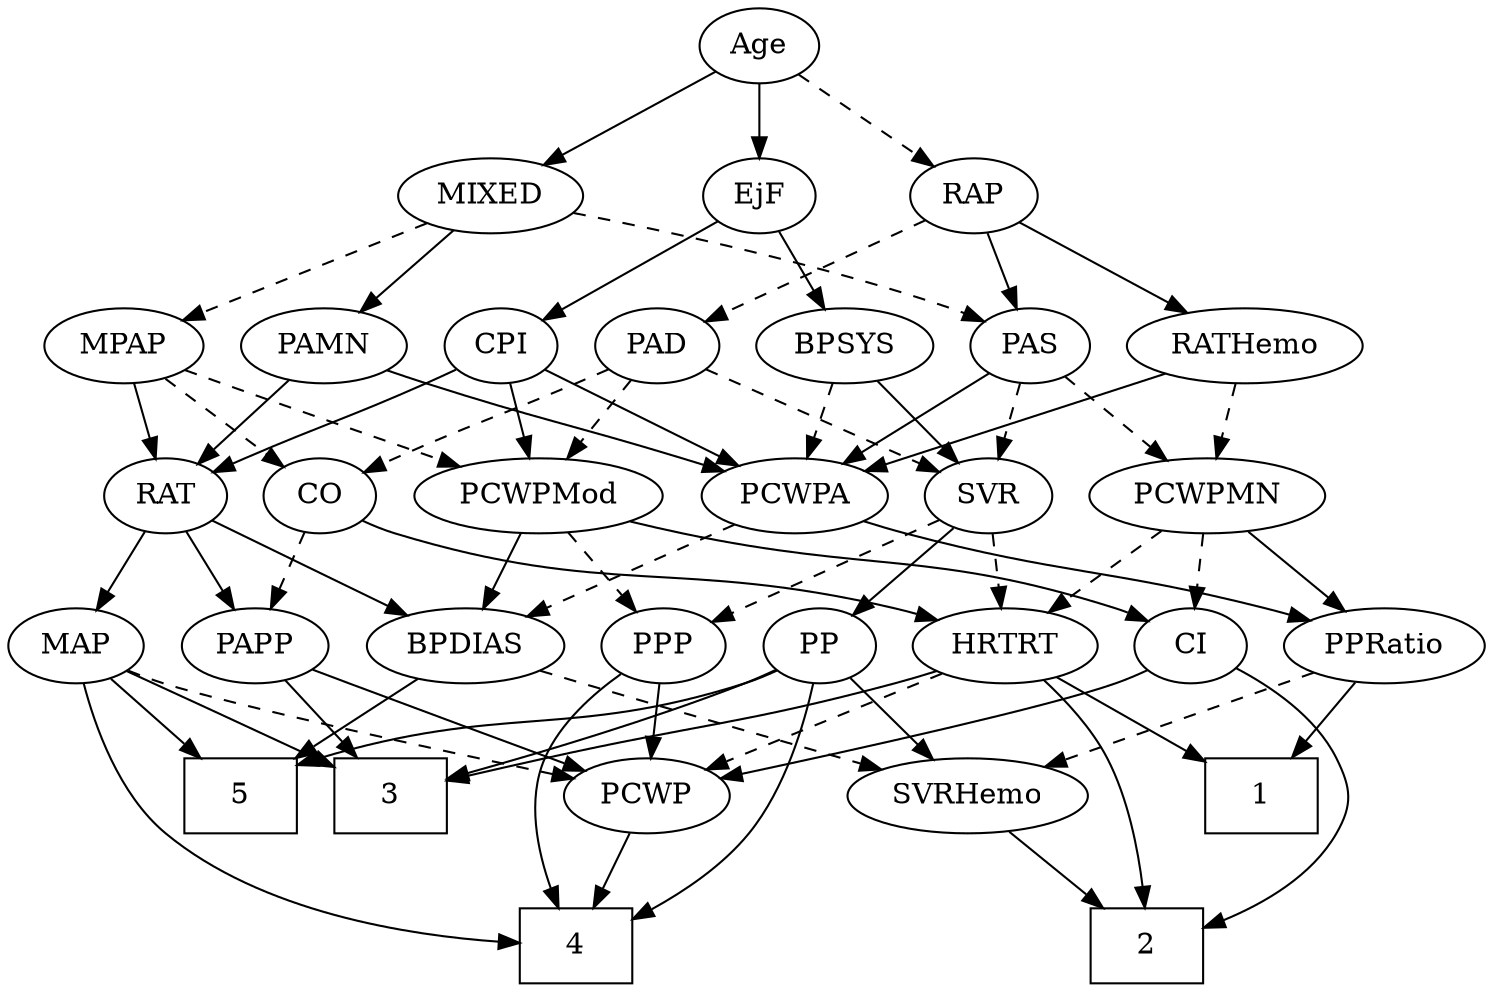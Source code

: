 strict digraph {
	graph [bb="0,0,656.19,468"];
	node [label="\N"];
	1	[height=0.5,
		pos="559.55,90",
		shape=box,
		width=0.75];
	2	[height=0.5,
		pos="504.55,18",
		shape=box,
		width=0.75];
	3	[height=0.5,
		pos="167.55,90",
		shape=box,
		width=0.75];
	4	[height=0.5,
		pos="254.55,18",
		shape=box,
		width=0.75];
	5	[height=0.5,
		pos="95.547,90",
		shape=box,
		width=0.75];
	Age	[height=0.5,
		pos="340.55,450",
		width=0.75];
	EjF	[height=0.5,
		pos="340.55,378",
		width=0.75];
	Age -> EjF	[pos="e,340.55,396.1 340.55,431.7 340.55,423.98 340.55,414.71 340.55,406.11",
		style=solid];
	RAP	[height=0.5,
		pos="437.55,378",
		width=0.77632];
	Age -> RAP	[pos="e,419.54,391.99 358.34,436.16 373.15,425.47 394.45,410.1 411.23,397.99",
		style=dashed];
	MIXED	[height=0.5,
		pos="217.55,378",
		width=1.1193];
	Age -> MIXED	[pos="e,241.37,392.56 320.51,437.6 301.49,426.77 272.55,410.3 250.19,397.58",
		style=solid];
	BPSYS	[height=0.5,
		pos="379.55,306",
		width=1.0471];
	EjF -> BPSYS	[pos="e,370.28,323.63 349.59,360.76 354.25,352.4 360.04,342.02 365.28,332.61",
		style=solid];
	CPI	[height=0.5,
		pos="221.55,306",
		width=0.75];
	EjF -> CPI	[pos="e,241.23,318.58 320.9,365.44 301.6,354.09 271.97,336.66 250.08,323.78",
		style=solid];
	PAD	[height=0.5,
		pos="295.55,306",
		width=0.79437];
	RAP -> PAD	[pos="e,317.32,317.73 415.98,366.37 392.11,354.6 353.43,335.53 326.36,322.19",
		style=dashed];
	PAS	[height=0.5,
		pos="462.55,306",
		width=0.75];
	RAP -> PAS	[pos="e,456.55,323.79 443.6,360.05 446.45,352.06 449.93,342.33 453.12,333.4",
		style=solid];
	RATHemo	[height=0.5,
		pos="556.55,306",
		width=1.3721];
	RAP -> RATHemo	[pos="e,531.6,321.68 457.47,365.28 475.3,354.79 501.81,339.2 522.92,326.78",
		style=solid];
	MPAP	[height=0.5,
		pos="51.547,306",
		width=0.97491];
	MIXED -> MPAP	[pos="e,77.798,318.07 189.01,364.97 160.82,353.08 117.63,334.87 87.195,322.03",
		style=dashed];
	MIXED -> PAS	[pos="e,441.51,317.76 254.05,369.98 296.27,361.34 367.54,345.19 426.55,324 428.4,323.33 430.29,322.61 432.18,321.84",
		style=dashed];
	PAMN	[height=0.5,
		pos="140.55,306",
		width=1.011];
	MIXED -> PAMN	[pos="e,157.32,322.25 200.46,361.46 190.02,351.97 176.5,339.68 164.95,329.18",
		style=solid];
	CO	[height=0.5,
		pos="143.55,234",
		width=0.75];
	MPAP -> CO	[pos="e,126.37,248.07 70.61,290.5 84.337,280.05 103.01,265.85 118.02,254.42",
		style=dashed];
	RAT	[height=0.5,
		pos="71.547,234",
		width=0.75827];
	MPAP -> RAT	[pos="e,66.75,251.79 56.389,288.05 58.649,280.14 61.393,270.54 63.922,261.69",
		style=solid];
	PCWPMod	[height=0.5,
		pos="240.55,234",
		width=1.4443];
	MPAP -> PCWPMod	[pos="e,205.91,247.46 78.979,294.31 84.46,292.2 90.181,290.02 95.547,288 129.21,275.35 167.42,261.4 196.16,250.99",
		style=dashed];
	SVR	[height=0.5,
		pos="440.55,234",
		width=0.77632];
	BPSYS -> SVR	[pos="e,427.18,250.34 393.39,289.12 401.38,279.95 411.56,268.26 420.43,258.09",
		style=solid];
	PCWPA	[height=0.5,
		pos="352.55,234",
		width=1.1555];
	BPSYS -> PCWPA	[pos="e,359.02,251.79 373.01,288.05 369.93,280.06 366.17,270.33 362.73,261.4",
		style=dashed];
	PAD -> CO	[pos="e,164.85,245.11 272.84,294.73 249.42,284.11 211.88,267.02 179.55,252 177.76,251.17 175.93,250.31 174.08,249.45",
		style=dashed];
	PAD -> SVR	[pos="e,418.79,245.5 317.57,294.37 342.09,282.53 381.9,263.31 409.56,249.96",
		style=dashed];
	PAD -> PCWPMod	[pos="e,253.49,251.47 283.34,289.46 276.42,280.65 267.6,269.43 259.77,259.46",
		style=dashed];
	PAPP	[height=0.5,
		pos="110.55,162",
		width=0.88464];
	CO -> PAPP	[pos="e,118.31,179.47 135.73,216.41 131.82,208.13 127.01,197.92 122.65,188.66",
		style=dashed];
	HRTRT	[height=0.5,
		pos="446.55,162",
		width=1.1013];
	CO -> HRTRT	[pos="e,416.99,174.16 164.09,222.1 169.05,219.81 174.4,217.61 179.55,216 273.29,186.75 302.37,204.18 397.55,180 400.73,179.19 404.01,178.27 \
407.28,177.28",
		style=solid];
	PAS -> SVR	[pos="e,445.82,251.79 457.22,288.05 454.71,280.06 451.65,270.33 448.84,261.4",
		style=dashed];
	PAS -> PCWPA	[pos="e,374.9,249.22 443.39,292.81 426.84,282.28 402.63,266.87 383.36,254.61",
		style=solid];
	PCWPMN	[height=0.5,
		pos="536.55,234",
		width=1.3902];
	PAS -> PCWPMN	[pos="e,519.52,251.1 477.52,290.83 487.4,281.49 500.58,269.02 511.98,258.24",
		style=dashed];
	PAMN -> RAT	[pos="e,85.876,249.54 125.23,289.46 115.78,279.87 103.5,267.42 93.074,256.84",
		style=solid];
	PAMN -> PCWPA	[pos="e,320.75,245.71 168.54,294.13 174.15,292.03 180.02,289.9 185.55,288 236.6,270.45 250.16,268.54 301.55,252 304.66,251 307.87,249.95 \
311.1,248.9",
		style=solid];
	RATHemo -> PCWPA	[pos="e,384.3,245.89 521.94,293.13 486.57,280.99 431.62,262.13 393.95,249.21",
		style=solid];
	RATHemo -> PCWPMN	[pos="e,541.48,252.28 551.71,288.05 549.48,280.26 546.78,270.82 544.28,262.08",
		style=dashed];
	CPI -> RAT	[pos="e,93.235,245.28 200.24,294.9 195.41,292.62 190.31,290.22 185.55,288 150.95,271.85 142.14,268.15 107.55,252 105.95,251.26 104.32,\
250.49 102.67,249.72",
		style=solid];
	CPI -> PCWPMod	[pos="e,235.86,252.28 226.15,288.05 228.26,280.26 230.82,270.82 233.2,262.08",
		style=solid];
	CPI -> PCWPA	[pos="e,327.29,248.5 242.02,294.06 262.43,283.15 294.17,266.19 318.41,253.24",
		style=solid];
	BPDIAS	[height=0.5,
		pos="202.55,162",
		width=1.1735];
	RAT -> BPDIAS	[pos="e,177.29,176.5 92.016,222.06 112.43,211.15 144.17,194.19 168.41,181.24",
		style=solid];
	MAP	[height=0.5,
		pos="30.547,162",
		width=0.84854];
	RAT -> MAP	[pos="e,40.005,179.15 62.038,216.76 57.019,208.19 50.751,197.49 45.132,187.9",
		style=solid];
	RAT -> PAPP	[pos="e,101.28,179.63 80.593,216.76 85.251,208.4 91.038,198.02 96.281,188.61",
		style=solid];
	PP	[height=0.5,
		pos="361.55,162",
		width=0.75];
	SVR -> PP	[pos="e,377.24,176.91 424.56,218.83 413.14,208.71 397.58,194.93 384.79,183.59",
		style=solid];
	PPP	[height=0.5,
		pos="289.55,162",
		width=0.75];
	SVR -> PPP	[pos="e,310.85,173.1 418.53,222.88 390.32,209.91 342.98,188.13 325.55,180 323.76,179.17 321.93,178.31 320.08,177.44",
		style=dashed];
	SVR -> HRTRT	[pos="e,445.08,180.1 442.03,215.7 442.69,207.98 443.49,198.71 444.22,190.11",
		style=dashed];
	PCWPMod -> BPDIAS	[pos="e,211.66,179.79 231.35,216.05 226.91,207.89 221.5,197.91 216.57,188.82",
		style=solid];
	PCWPMod -> PPP	[pos="e,278.69,178.51 252.16,216.41 258.31,207.62 265.98,196.66 272.77,186.96",
		style=dashed];
	CI	[height=0.5,
		pos="531.55,162",
		width=0.75];
	PCWPMod -> CI	[pos="e,510.98,173.82 278.81,221.78 286.32,219.74 294.16,217.71 301.55,216 386.98,196.21 412.1,206.95 495.55,180 497.47,179.38 499.43,\
178.68 501.38,177.92",
		style=solid];
	PCWPA -> BPDIAS	[pos="e,230.02,175.82 325.38,220.32 301.32,209.09 265.99,192.61 239.38,180.19",
		style=dashed];
	PPRatio	[height=0.5,
		pos="616.55,162",
		width=1.1013];
	PCWPA -> PPRatio	[pos="e,586.67,173.99 383.67,222.04 390.2,219.91 397.07,217.79 403.55,216 475.49,196.17 495.73,200.27 567.55,180 570.67,179.12 573.88,\
178.15 577.09,177.14",
		style=solid];
	PCWPMN -> PPRatio	[pos="e,599.02,178.34 554.7,217.12 565.49,207.68 579.33,195.56 591.19,185.19",
		style=solid];
	PCWPMN -> CI	[pos="e,532.77,180.1 535.31,215.7 534.76,207.98 534.1,198.71 533.48,190.11",
		style=dashed];
	PCWPMN -> HRTRT	[pos="e,465.85,178.01 516.57,217.46 504.05,207.72 487.74,195.04 474.01,184.36",
		style=dashed];
	SVRHemo	[height=0.5,
		pos="426.55,90",
		width=1.3902];
	SVRHemo -> 2	[pos="e,485.56,36.044 444.25,73.116 454.16,64.222 466.71,52.953 477.8,43.003",
		style=solid];
	BPDIAS -> 5	[pos="e,121.84,108.2 180.38,146.5 166.02,137.1 147.01,124.67 130.63,113.95",
		style=solid];
	BPDIAS -> SVRHemo	[pos="e,389.34,102.11 234.61,150.18 240.88,148.1 247.41,145.96 253.55,144 296.03,130.41 344.6,115.6 379.45,105.09",
		style=dashed];
	MAP -> 3	[pos="e,140.53,104.8 52.864,149.6 74.109,138.74 106.45,122.22 131.38,109.48",
		style=solid];
	MAP -> 4	[pos="e,227.37,18.675 31.425,143.71 33.386,123.65 39.652,90.932 59.547,72 102.51,31.114 173.77,21.116 217.22,19.04",
		style=solid];
	MAP -> 5	[pos="e,79.644,108.13 44.651,145.81 52.863,136.97 63.412,125.61 72.774,115.52",
		style=solid];
	PCWP	[height=0.5,
		pos="285.55,90",
		width=0.97491];
	MAP -> PCWP	[pos="e,253.97,98.049 53.803,150.09 58.926,147.91 64.369,145.75 69.547,144 101.59,133.17 190.95,112.34 244.16,100.27",
		style=dashed];
	PP -> 3	[pos="e,194.74,99.053 340.41,150.51 335.57,148.25 330.42,145.96 325.55,144 284.86,127.63 236.95,112.07 204.65,102.09",
		style=solid];
	PP -> 4	[pos="e,281.68,32.679 358.58,143.78 354.61,124.67 346.05,93.692 329.55,72 319.17,58.364 304.29,46.837 290.52,38.052",
		style=solid];
	PP -> 5	[pos="e,122.77,104.74 340.98,150.18 336.02,147.88 330.68,145.66 325.55,144 245.11,118.03 217.03,133.71 132.52,107.83",
		style=solid];
	PP -> SVRHemo	[pos="e,411.42,107.29 375.33,146.15 383.77,137.07 394.75,125.24 404.38,114.87",
		style=solid];
	PPP -> 4	[pos="e,247.02,36.3 272.28,147.79 261.18,138.14 247.71,123.98 241.55,108 233.86,88.054 238.11,63.991 243.73,45.917",
		style=solid];
	PPP -> PCWP	[pos="e,286.52,108.1 288.56,143.7 288.12,135.98 287.59,126.71 287.1,118.11",
		style=solid];
	PPRatio -> 1	[pos="e,573.49,108.12 603.33,144.76 596.41,136.27 587.78,125.68 580.02,116.15",
		style=solid];
	PPRatio -> SVRHemo	[pos="e,460.19,103.39 586.86,150.06 555.47,138.5 505.65,120.14 469.88,106.96",
		style=dashed];
	PCWP -> 4	[pos="e,262.2,36.275 278.04,72.055 274.52,64.091 270.23,54.411 266.29,45.51",
		style=solid];
	CI -> 2	[pos="e,531.84,26.659 552.5,150.24 567.56,141.22 586.71,126.8 595.55,108 602.36,93.521 603.52,85.872 595.55,72 583.88,51.704 561.12,38.451 \
541.28,30.274",
		style=solid];
	CI -> PCWP	[pos="e,317.09,98.167 510.52,150.23 505.67,147.99 500.49,145.77 495.55,144 464.77,132.97 378.9,112.47 326.99,100.45",
		style=solid];
	PAPP -> 3	[pos="e,153.33,108.46 123.2,145.46 130.17,136.91 138.99,126.07 146.93,116.32",
		style=solid];
	PAPP -> PCWP	[pos="e,258.55,101.53 135.67,150.51 140.91,148.34 146.41,146.08 151.55,144 184.49,130.66 222.13,115.8 249.12,105.22",
		style=solid];
	HRTRT -> 1	[pos="e,532.2,107.94 469.14,147 484.61,137.42 505.46,124.51 523.23,113.5",
		style=solid];
	HRTRT -> 2	[pos="e,503.06,36.064 461.17,144.97 469.5,135 479.46,121.55 485.55,108 494.38,88.335 499.2,64.348 501.77,46.233",
		style=solid];
	HRTRT -> 3	[pos="e,194.94,97.293 416.65,150.06 410.38,147.92 403.78,145.79 397.55,144 395.21,143.33 269.23,114.36 204.74,99.543",
		style=solid];
	HRTRT -> PCWP	[pos="e,311.53,102.3 418.87,148.97 391.81,137.2 350.49,119.24 321.03,106.43",
		style=dashed];
}
